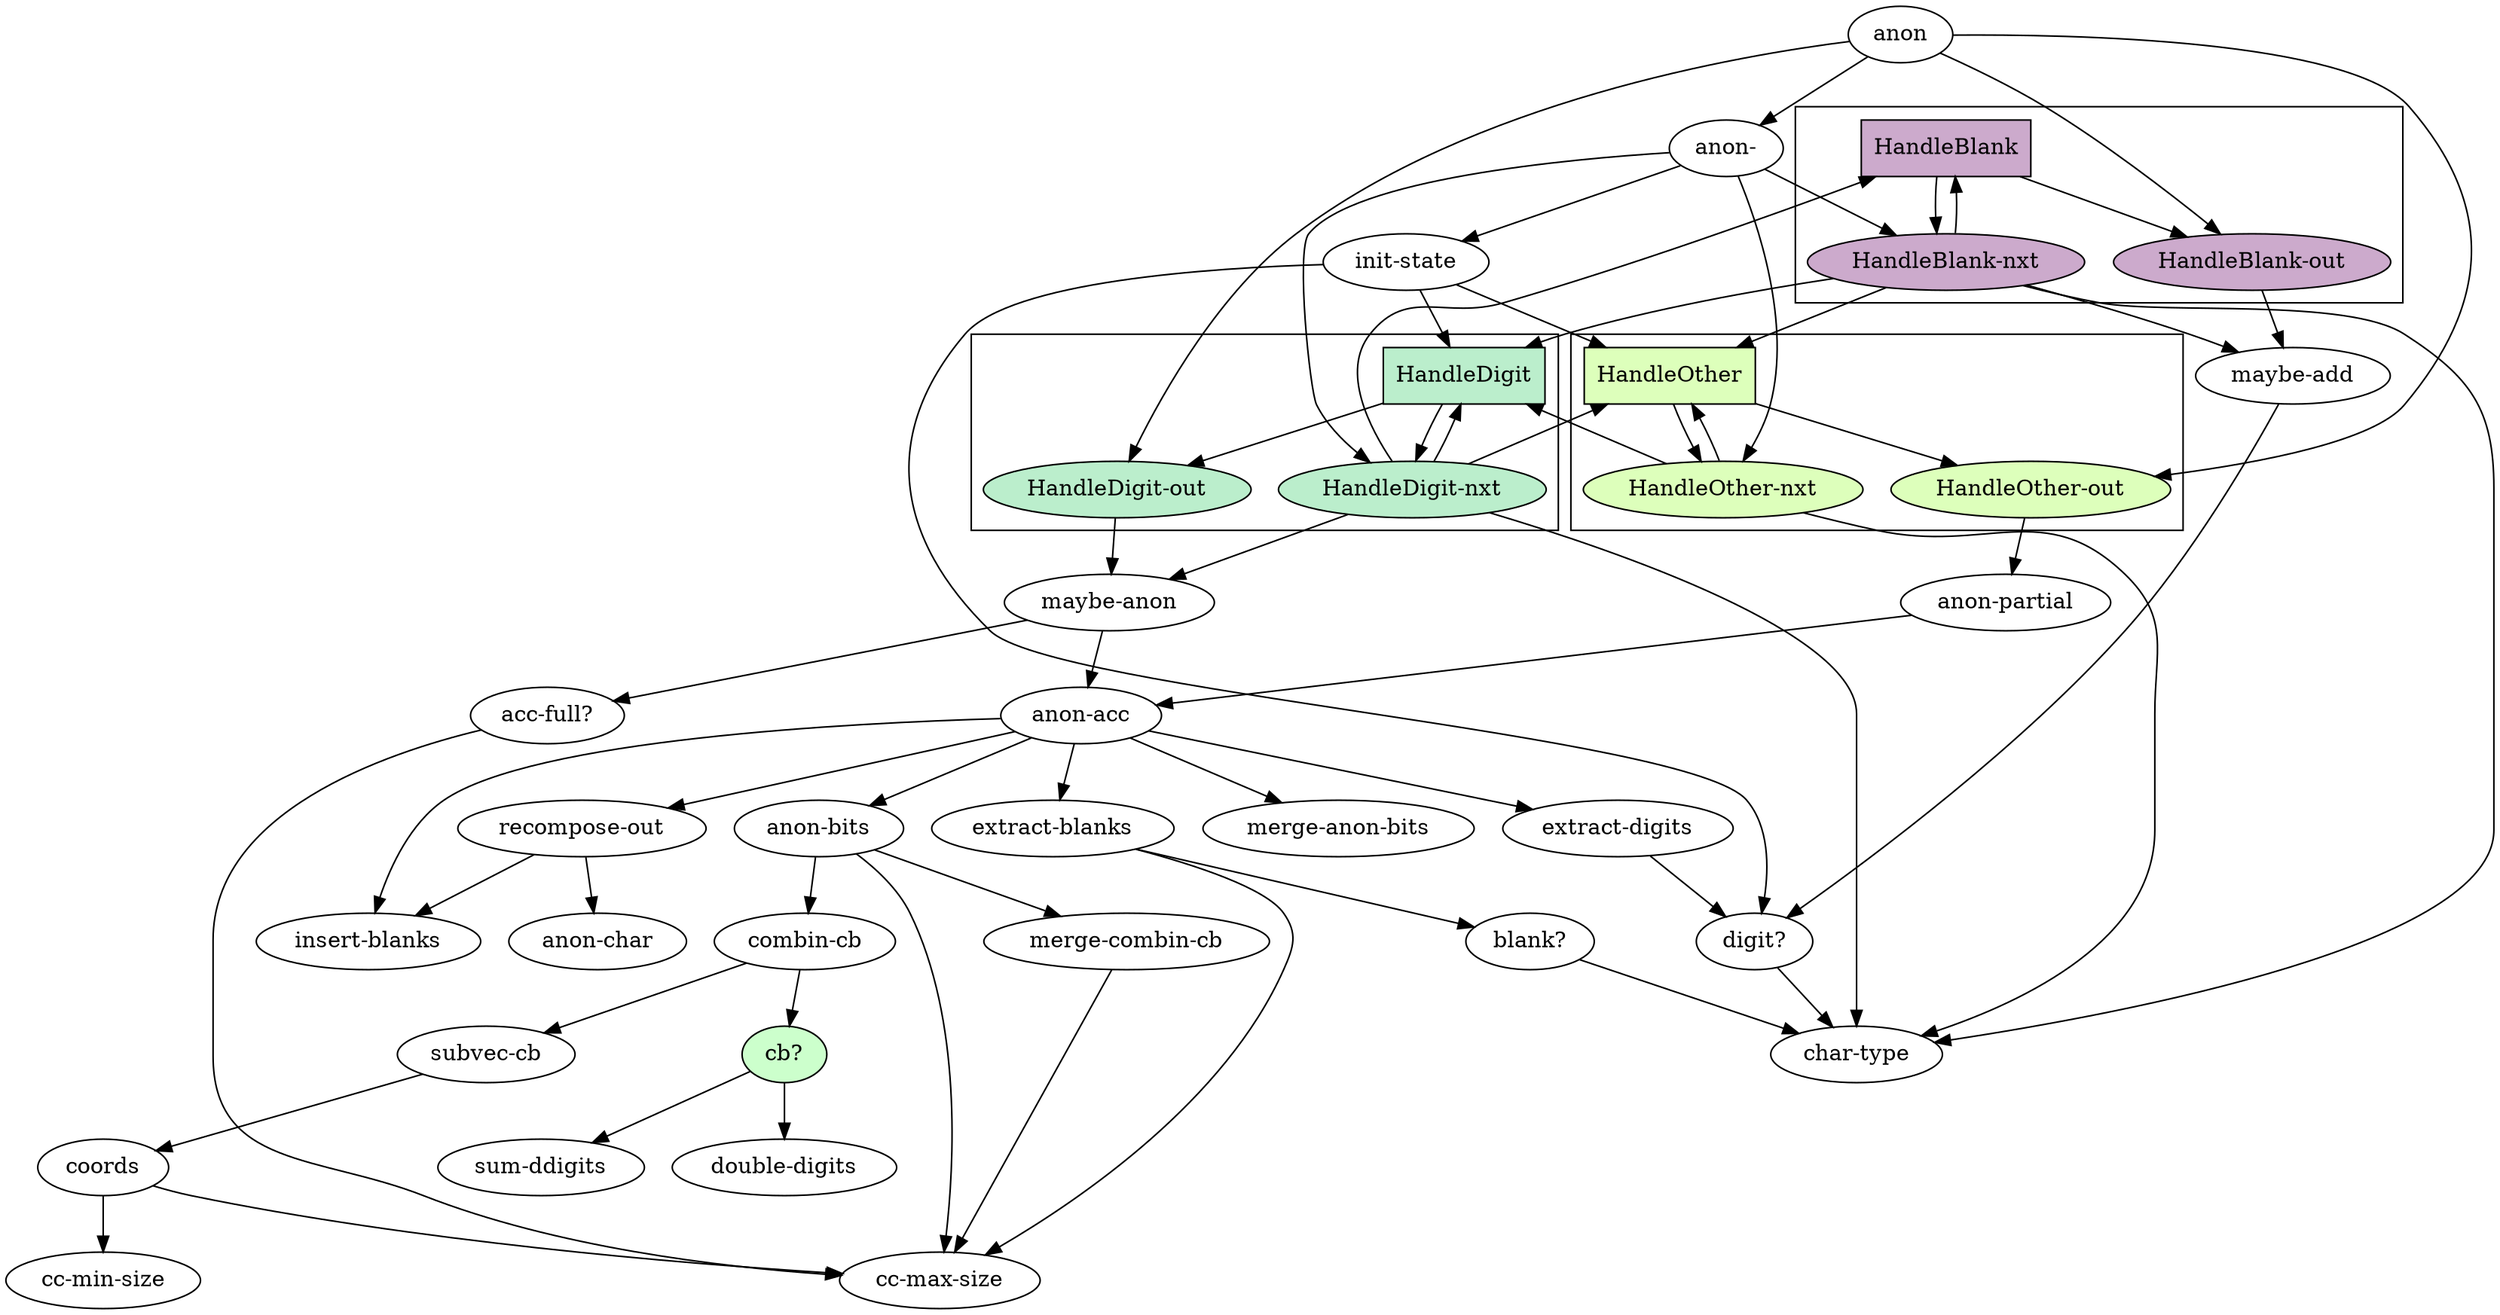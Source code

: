 digraph {
        "HandleDigit"[shape=record,style=filled,fillcolor="#BBEECC"];
        "HandleDigit-nxt"[style=filled,fillcolor="#BBEECC"];
        "HandleDigit-out"[style=filled,fillcolor="#BBEECC"];       

        "HandleBlank"[shape=record,style=filled,fillcolor="#CCAACC"];
        "HandleBlank-nxt"[style=filled,fillcolor="#CCAACC"];
        "HandleBlank-out"[style=filled,fillcolor="#CCAACC"];       

        "HandleOther"[shape=record,style=filled,fillcolor="#DDFFBB"];
        "HandleOther-nxt"[style=filled,fillcolor="#DDFFBB"];
        "HandleOther-out"[style=filled,fillcolor="#DDFFBB"];       
        
        "cb?"[style=filled,fillcolor="#CCFFCC"];

        "init-state" -> "HandleDigit";
        "init-state" -> "HandleOther";
        "init-state" -> "digit?";

        "anon-" -> "init-state";
        "anon-" -> "HandleDigit-nxt";
        "anon-" -> "HandleBlank-nxt";
        "anon-" -> "HandleOther-nxt";

        "anon" -> "anon-";
        "anon" -> "HandleDigit-out";
        "anon" -> "HandleBlank-out";
        "anon" -> "HandleOther-out";

        subgraph "cluster-states-HandleOther" {
                "HandleOther" -> "HandleOther-nxt";
                "HandleOther" -> "HandleOther-out";
        }
        
        subgraph "cluster-states-HandleDigit" {
                "HandleDigit" -> "HandleDigit-nxt";
                "HandleDigit" -> "HandleDigit-out";
        }
        
        subgraph "cluster-states-HandleBlank" {
                "HandleBlank" -> "HandleBlank-nxt";
                "HandleBlank" -> "HandleBlank-out";
        }
        "HandleOther-nxt" -> "char-type";
        "HandleOther-nxt" -> "HandleOther";
        "HandleOther-nxt" -> "HandleDigit";
        
        "HandleOther-out" -> "anon-partial";
        
        "HandleBlank-nxt" -> "char-type";
        "HandleBlank-nxt" -> "maybe-add";
        "HandleBlank-nxt" -> "HandleDigit";
        "HandleBlank-nxt" -> "HandleBlank";
        "HandleBlank-nxt" -> "HandleOther";
        
        "HandleBlank-out" -> "maybe-add";
        
        "HandleDigit-nxt" -> "char-type";
        "HandleDigit-nxt" -> "maybe-anon";
        "HandleDigit-nxt" -> "HandleDigit";
        "HandleDigit-nxt" -> "HandleBlank";
        "HandleDigit-nxt" -> "HandleOther";
        
        "HandleDigit-out" -> "maybe-anon";

        "anon-partial" -> "anon-acc";

        "maybe-add" -> "digit?";

        "acc-full?" -> "cc-max-size";

        "blank?" -> "char-type";

        "extract-blanks" -> "cc-max-size";
        "extract-blanks" -> "blank?";

        "digit?" -> "char-type";

        "extract-digits" -> "digit?";

        "recompose-out" -> "anon-char";
        "recompose-out" -> "insert-blanks";

        "merge-combin-cb" -> "cc-max-size";

        "coords" -> "cc-min-size";
        "coords" -> "cc-max-size";

        "subvec-cb" -> "coords";

        "cb?" -> "sum-ddigits";
        "cb?" -> "double-digits";

        "combin-cb" -> "subvec-cb";
        "combin-cb" -> "cb?";

        "anon-bits" -> "cc-max-size";
        "anon-bits" -> "combin-cb";
        "anon-bits" -> "merge-combin-cb";

        "anon-acc" -> "extract-digits";
        "anon-acc" -> "extract-blanks";
        "anon-acc" -> "anon-bits";
        "anon-acc" -> "merge-anon-bits";
        "anon-acc" -> "recompose-out";
        "anon-acc" -> "insert-blanks";

        "maybe-anon" -> "acc-full?";
        "maybe-anon" -> "anon-acc";
}